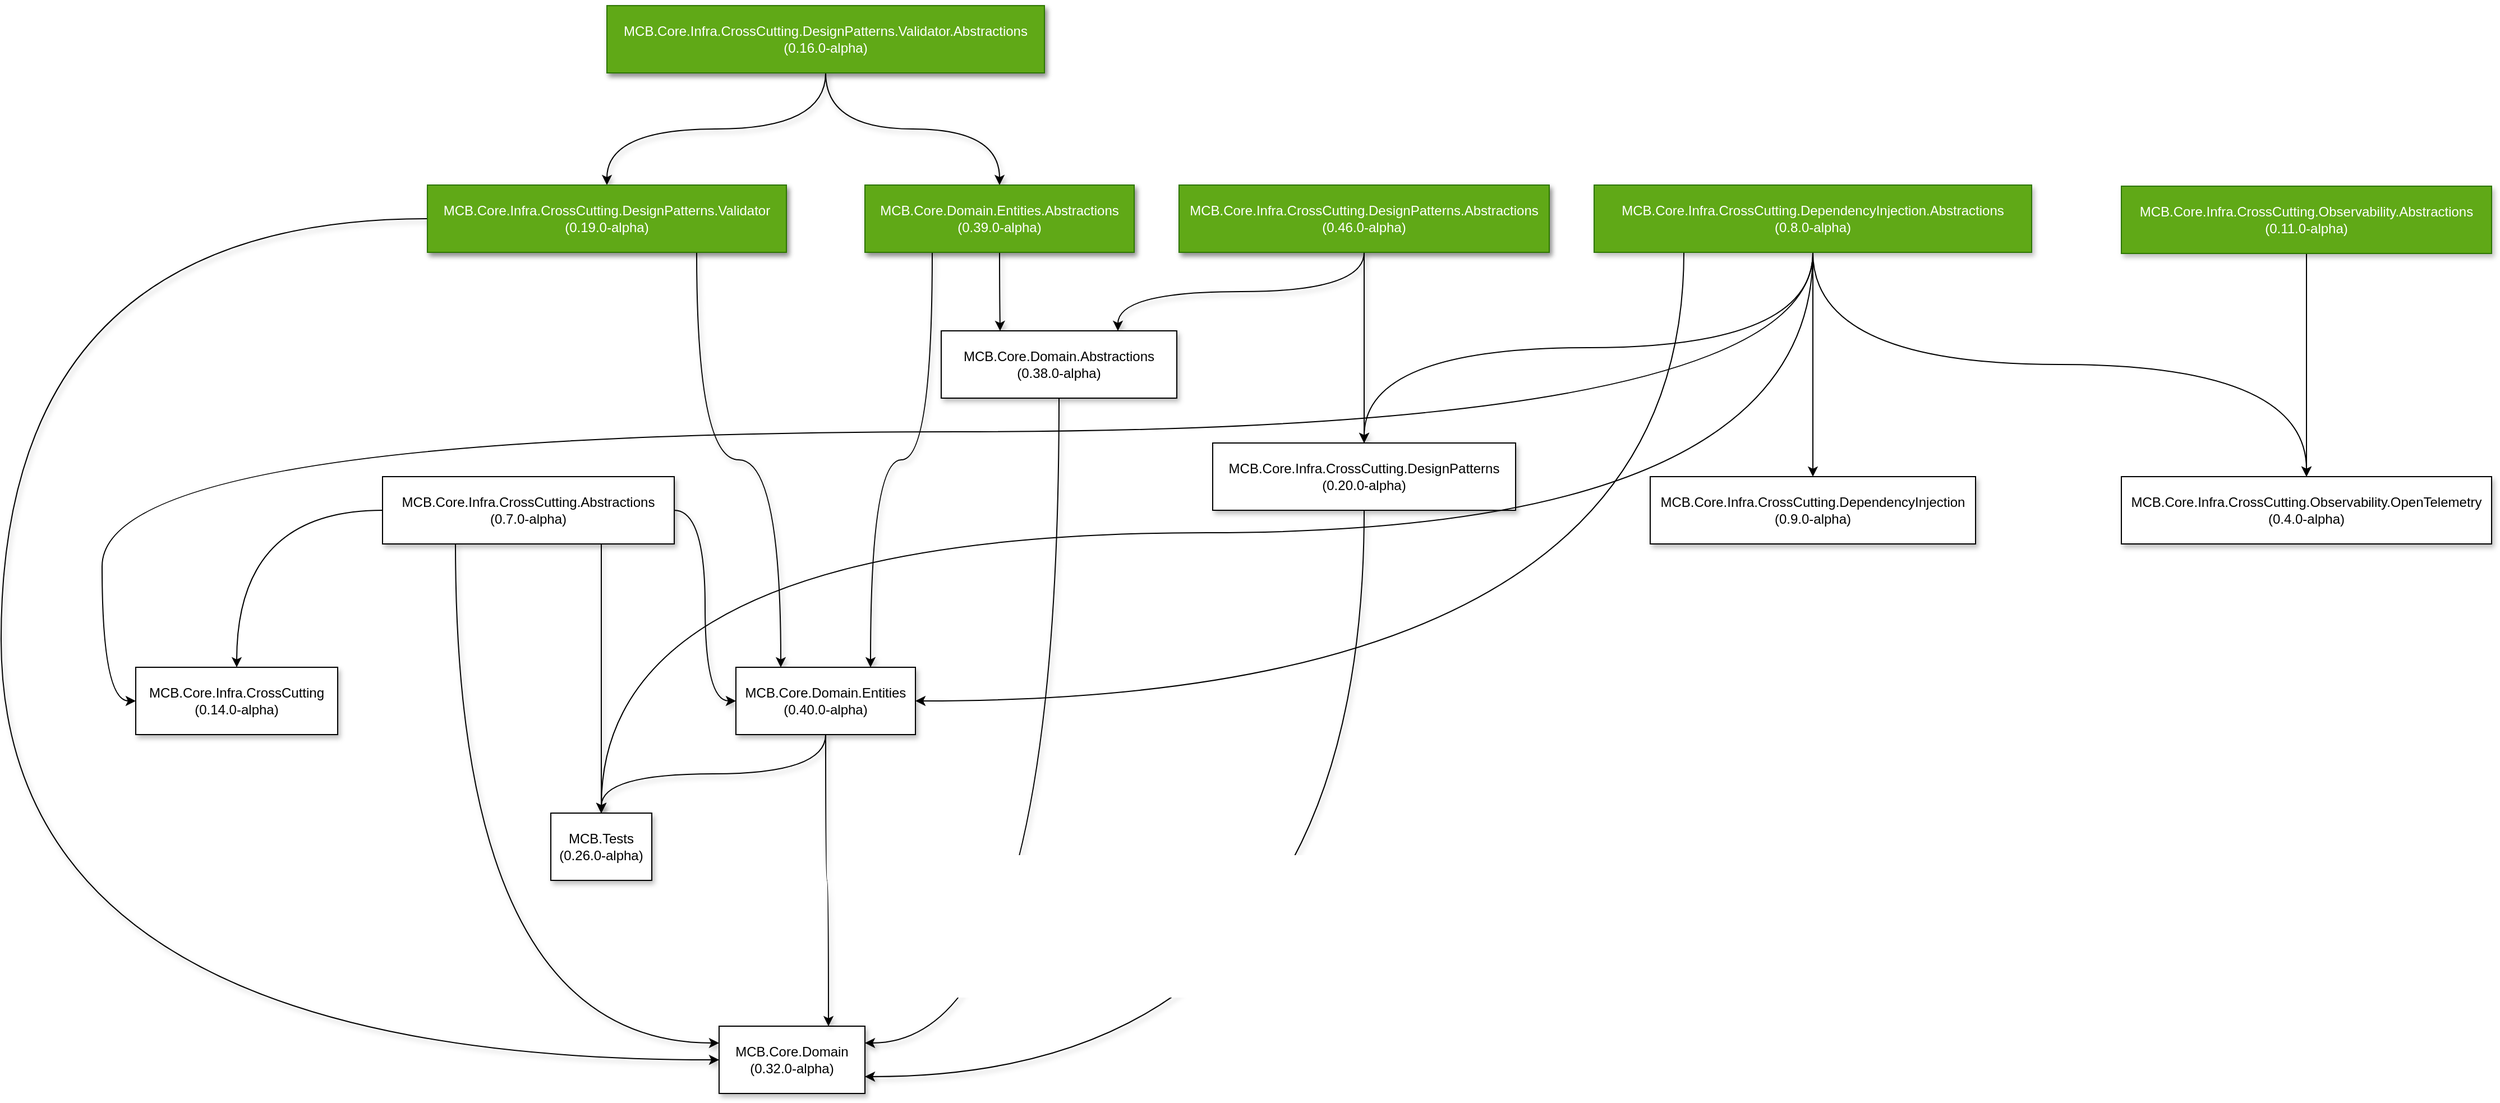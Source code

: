 <mxfile version="20.8.16" type="device"><diagram id="06RkCpFbpH6f8UlhYa3Y" name="Page-1"><mxGraphModel dx="2856" dy="984" grid="1" gridSize="10" guides="1" tooltips="1" connect="1" arrows="1" fold="1" page="1" pageScale="1" pageWidth="1169" pageHeight="827" math="0" shadow="0"><root><mxCell id="0"/><mxCell id="1" parent="0"/><mxCell id="PcA1VfBWENAPqxb3NAZG-33" style="edgeStyle=orthogonalEdgeStyle;rounded=0;orthogonalLoop=1;jettySize=auto;html=1;exitX=0.75;exitY=1;exitDx=0;exitDy=0;shadow=1;curved=1;" parent="1" source="wrAOR2XyxHAR7YnAa5zK-1" target="PcA1VfBWENAPqxb3NAZG-27" edge="1"><mxGeometry relative="1" as="geometry"/></mxCell><mxCell id="PcA1VfBWENAPqxb3NAZG-41" style="edgeStyle=orthogonalEdgeStyle;rounded=0;orthogonalLoop=1;jettySize=auto;html=1;exitX=0.25;exitY=1;exitDx=0;exitDy=0;entryX=0;entryY=0.25;entryDx=0;entryDy=0;shadow=1;curved=1;" parent="1" source="wrAOR2XyxHAR7YnAa5zK-1" target="PcA1VfBWENAPqxb3NAZG-14" edge="1"><mxGeometry relative="1" as="geometry"/></mxCell><mxCell id="tfhzQsaDoBt_08WCgqQs-1" style="edgeStyle=orthogonalEdgeStyle;rounded=0;orthogonalLoop=1;jettySize=auto;html=1;exitX=1;exitY=0.5;exitDx=0;exitDy=0;entryX=0;entryY=0.5;entryDx=0;entryDy=0;shadow=1;curved=1;" parent="1" source="wrAOR2XyxHAR7YnAa5zK-1" target="PcA1VfBWENAPqxb3NAZG-15" edge="1"><mxGeometry relative="1" as="geometry"/></mxCell><mxCell id="3cqAHnnpNQM2DsdpvmZb-2" style="edgeStyle=orthogonalEdgeStyle;rounded=0;orthogonalLoop=1;jettySize=auto;html=1;curved=1;" parent="1" source="wrAOR2XyxHAR7YnAa5zK-1" target="3cqAHnnpNQM2DsdpvmZb-1" edge="1"><mxGeometry relative="1" as="geometry"/></mxCell><mxCell id="wrAOR2XyxHAR7YnAa5zK-1" value="MCB.Core.Infra.CrossCutting.Abstractions&lt;br&gt;(0.7.0-alpha)" style="rounded=0;whiteSpace=wrap;html=1;shadow=1;" parent="1" vertex="1"><mxGeometry x="100" y="460" width="260" height="60" as="geometry"/></mxCell><mxCell id="PcA1VfBWENAPqxb3NAZG-3" value="" style="edgeStyle=orthogonalEdgeStyle;rounded=0;orthogonalLoop=1;jettySize=auto;html=1;shadow=1;curved=1;" parent="1" source="PcA1VfBWENAPqxb3NAZG-1" target="PcA1VfBWENAPqxb3NAZG-2" edge="1"><mxGeometry relative="1" as="geometry"/></mxCell><mxCell id="PcA1VfBWENAPqxb3NAZG-36" style="edgeStyle=orthogonalEdgeStyle;rounded=0;orthogonalLoop=1;jettySize=auto;html=1;exitX=0.5;exitY=1;exitDx=0;exitDy=0;entryX=0.75;entryY=0;entryDx=0;entryDy=0;shadow=1;curved=1;" parent="1" source="PcA1VfBWENAPqxb3NAZG-1" target="PcA1VfBWENAPqxb3NAZG-9" edge="1"><mxGeometry relative="1" as="geometry"/></mxCell><mxCell id="PcA1VfBWENAPqxb3NAZG-1" value="MCB.Core.Infra.CrossCutting.DesignPatterns.Abstractions&lt;br&gt;(0.33.0-alpha)" style="rounded=0;whiteSpace=wrap;html=1;shadow=1;fillColor=#dae8fc;strokeColor=#6c8ebf;" parent="1" vertex="1"><mxGeometry x="810" y="200" width="330" height="60" as="geometry"/></mxCell><mxCell id="PcA1VfBWENAPqxb3NAZG-37" style="edgeStyle=orthogonalEdgeStyle;rounded=0;orthogonalLoop=1;jettySize=auto;html=1;exitX=0.5;exitY=1;exitDx=0;exitDy=0;entryX=1;entryY=0.75;entryDx=0;entryDy=0;shadow=1;curved=1;" parent="1" source="PcA1VfBWENAPqxb3NAZG-2" target="PcA1VfBWENAPqxb3NAZG-14" edge="1"><mxGeometry relative="1" as="geometry"/></mxCell><mxCell id="PcA1VfBWENAPqxb3NAZG-2" value="MCB.Core.Infra.CrossCutting.DesignPatterns&lt;br&gt;(0.20.0-alpha)" style="rounded=0;whiteSpace=wrap;html=1;shadow=1;" parent="1" vertex="1"><mxGeometry x="840" y="430" width="270" height="60" as="geometry"/></mxCell><mxCell id="PcA1VfBWENAPqxb3NAZG-25" style="edgeStyle=orthogonalEdgeStyle;rounded=0;orthogonalLoop=1;jettySize=auto;html=1;exitX=0.5;exitY=1;exitDx=0;exitDy=0;shadow=1;curved=1;" parent="1" source="PcA1VfBWENAPqxb3NAZG-4" target="PcA1VfBWENAPqxb3NAZG-5" edge="1"><mxGeometry relative="1" as="geometry"/></mxCell><mxCell id="PcA1VfBWENAPqxb3NAZG-26" style="edgeStyle=orthogonalEdgeStyle;rounded=0;orthogonalLoop=1;jettySize=auto;html=1;exitX=0.5;exitY=1;exitDx=0;exitDy=0;shadow=1;curved=1;" parent="1" source="PcA1VfBWENAPqxb3NAZG-4" target="PcA1VfBWENAPqxb3NAZG-7" edge="1"><mxGeometry relative="1" as="geometry"/></mxCell><mxCell id="PcA1VfBWENAPqxb3NAZG-4" value="MCB.Core.Infra.CrossCutting.DesignPatterns.Validator.Abstractions&lt;br&gt;(0.13.0-alpha)" style="rounded=0;whiteSpace=wrap;html=1;shadow=1;fillColor=#dae8fc;strokeColor=#6c8ebf;" parent="1" vertex="1"><mxGeometry x="300" y="40" width="390" height="60" as="geometry"/></mxCell><mxCell id="PcA1VfBWENAPqxb3NAZG-38" style="edgeStyle=orthogonalEdgeStyle;rounded=0;orthogonalLoop=1;jettySize=auto;html=1;exitX=0.75;exitY=1;exitDx=0;exitDy=0;entryX=0.25;entryY=0;entryDx=0;entryDy=0;shadow=1;curved=1;" parent="1" source="PcA1VfBWENAPqxb3NAZG-5" target="PcA1VfBWENAPqxb3NAZG-15" edge="1"><mxGeometry relative="1" as="geometry"/></mxCell><mxCell id="PcA1VfBWENAPqxb3NAZG-39" style="edgeStyle=orthogonalEdgeStyle;rounded=0;orthogonalLoop=1;jettySize=auto;html=1;exitX=0;exitY=0.5;exitDx=0;exitDy=0;entryX=0;entryY=0.5;entryDx=0;entryDy=0;shadow=1;curved=1;" parent="1" source="PcA1VfBWENAPqxb3NAZG-5" target="PcA1VfBWENAPqxb3NAZG-14" edge="1"><mxGeometry relative="1" as="geometry"><Array as="points"><mxPoint x="-240" y="230"/><mxPoint x="-240" y="980"/></Array></mxGeometry></mxCell><mxCell id="PcA1VfBWENAPqxb3NAZG-5" value="MCB.Core.Infra.CrossCutting.DesignPatterns.Validator&lt;br&gt;(0.16.0-alpha)" style="rounded=0;whiteSpace=wrap;html=1;shadow=1;fillColor=#d5e8d4;strokeColor=#82b366;" parent="1" vertex="1"><mxGeometry x="140" y="200" width="320" height="60" as="geometry"/></mxCell><mxCell id="PcA1VfBWENAPqxb3NAZG-31" style="edgeStyle=orthogonalEdgeStyle;rounded=0;orthogonalLoop=1;jettySize=auto;html=1;exitX=0.5;exitY=1;exitDx=0;exitDy=0;entryX=0.25;entryY=0;entryDx=0;entryDy=0;shadow=1;curved=1;" parent="1" source="PcA1VfBWENAPqxb3NAZG-7" target="PcA1VfBWENAPqxb3NAZG-9" edge="1"><mxGeometry relative="1" as="geometry"/></mxCell><mxCell id="tfhzQsaDoBt_08WCgqQs-2" style="edgeStyle=orthogonalEdgeStyle;rounded=0;orthogonalLoop=1;jettySize=auto;html=1;exitX=0.25;exitY=1;exitDx=0;exitDy=0;entryX=0.75;entryY=0;entryDx=0;entryDy=0;shadow=1;curved=1;" parent="1" source="PcA1VfBWENAPqxb3NAZG-7" target="PcA1VfBWENAPqxb3NAZG-15" edge="1"><mxGeometry relative="1" as="geometry"/></mxCell><mxCell id="PcA1VfBWENAPqxb3NAZG-7" value="MCB.Core.Domain.Entities.Abstractions&lt;br&gt;(0.27.0-alpha)" style="rounded=0;whiteSpace=wrap;html=1;shadow=1;fillColor=#dae8fc;strokeColor=#6c8ebf;" parent="1" vertex="1"><mxGeometry x="530" y="200" width="240" height="60" as="geometry"/></mxCell><mxCell id="PcA1VfBWENAPqxb3NAZG-42" style="edgeStyle=orthogonalEdgeStyle;rounded=0;orthogonalLoop=1;jettySize=auto;html=1;exitX=0.5;exitY=1;exitDx=0;exitDy=0;entryX=1;entryY=0.25;entryDx=0;entryDy=0;shadow=1;curved=1;" parent="1" source="PcA1VfBWENAPqxb3NAZG-9" target="PcA1VfBWENAPqxb3NAZG-14" edge="1"><mxGeometry relative="1" as="geometry"/></mxCell><mxCell id="PcA1VfBWENAPqxb3NAZG-9" value="MCB.Core.Domain.Abstractions&lt;br&gt;(0.38.0-alpha)" style="rounded=0;whiteSpace=wrap;html=1;shadow=1;" parent="1" vertex="1"><mxGeometry x="598" y="330" width="210" height="60" as="geometry"/></mxCell><mxCell id="PcA1VfBWENAPqxb3NAZG-14" value="MCB.Core.Domain&lt;br&gt;(0.32.0-alpha)" style="rounded=0;whiteSpace=wrap;html=1;shadow=1;" parent="1" vertex="1"><mxGeometry x="400" y="950" width="130" height="60" as="geometry"/></mxCell><mxCell id="PcA1VfBWENAPqxb3NAZG-44" style="edgeStyle=orthogonalEdgeStyle;rounded=0;orthogonalLoop=1;jettySize=auto;html=1;exitX=0.5;exitY=1;exitDx=0;exitDy=0;entryX=0.75;entryY=0;entryDx=0;entryDy=0;shadow=1;curved=1;" parent="1" source="PcA1VfBWENAPqxb3NAZG-15" target="PcA1VfBWENAPqxb3NAZG-14" edge="1"><mxGeometry relative="1" as="geometry"/></mxCell><mxCell id="dP3vPYSttG-R8qExbE_N-1" style="edgeStyle=orthogonalEdgeStyle;rounded=0;orthogonalLoop=1;jettySize=auto;html=1;entryX=0.5;entryY=1;entryDx=0;entryDy=0;exitX=0.5;exitY=0;exitDx=0;exitDy=0;startArrow=classic;startFill=1;endArrow=none;endFill=0;shadow=1;curved=1;" parent="1" source="PcA1VfBWENAPqxb3NAZG-27" target="PcA1VfBWENAPqxb3NAZG-15" edge="1"><mxGeometry relative="1" as="geometry"><mxPoint x="410" y="640" as="sourcePoint"/></mxGeometry></mxCell><mxCell id="PcA1VfBWENAPqxb3NAZG-15" value="MCB.Core.Domain.Entities&lt;br&gt;(0.40.0-alpha)" style="rounded=0;whiteSpace=wrap;html=1;shadow=1;" parent="1" vertex="1"><mxGeometry x="415" y="630" width="160" height="60" as="geometry"/></mxCell><mxCell id="PcA1VfBWENAPqxb3NAZG-27" value="MCB.Tests&lt;br&gt;(0.26.0-alpha)" style="rounded=0;whiteSpace=wrap;html=1;shadow=1;" parent="1" vertex="1"><mxGeometry x="250" y="760" width="90" height="60" as="geometry"/></mxCell><mxCell id="AIoY1_LYFTvYuZsFRKm3-2" style="edgeStyle=orthogonalEdgeStyle;rounded=0;orthogonalLoop=1;jettySize=auto;html=1;exitX=0.5;exitY=1;exitDx=0;exitDy=0;entryX=0.5;entryY=0;entryDx=0;entryDy=0;curved=1;" parent="1" source="AIoY1_LYFTvYuZsFRKm3-1" target="PcA1VfBWENAPqxb3NAZG-2" edge="1"><mxGeometry relative="1" as="geometry"/></mxCell><mxCell id="_YuqJYS4G-YNdIc33ko4-2" style="edgeStyle=orthogonalEdgeStyle;rounded=0;orthogonalLoop=1;jettySize=auto;html=1;exitX=0.5;exitY=1;exitDx=0;exitDy=0;entryX=0.5;entryY=0;entryDx=0;entryDy=0;curved=1;" parent="1" source="AIoY1_LYFTvYuZsFRKm3-1" target="_YuqJYS4G-YNdIc33ko4-1" edge="1"><mxGeometry relative="1" as="geometry"/></mxCell><mxCell id="ERngwKMEvM7hqib9lWvg-1" style="edgeStyle=orthogonalEdgeStyle;rounded=0;orthogonalLoop=1;jettySize=auto;html=1;exitX=0.5;exitY=1;exitDx=0;exitDy=0;entryX=0.5;entryY=0;entryDx=0;entryDy=0;curved=1;" parent="1" source="AIoY1_LYFTvYuZsFRKm3-1" target="PcA1VfBWENAPqxb3NAZG-27" edge="1"><mxGeometry relative="1" as="geometry"/></mxCell><mxCell id="3cqAHnnpNQM2DsdpvmZb-3" style="edgeStyle=orthogonalEdgeStyle;curved=1;rounded=0;orthogonalLoop=1;jettySize=auto;html=1;exitX=0.5;exitY=1;exitDx=0;exitDy=0;" parent="1" source="AIoY1_LYFTvYuZsFRKm3-1" target="3cqAHnnpNQM2DsdpvmZb-1" edge="1"><mxGeometry relative="1" as="geometry"><Array as="points"><mxPoint x="1375" y="420"/><mxPoint x="-150" y="420"/><mxPoint x="-150" y="660"/></Array></mxGeometry></mxCell><mxCell id="MQBYVpclV9uvugGXTFHh-1" style="edgeStyle=orthogonalEdgeStyle;orthogonalLoop=1;jettySize=auto;html=1;entryX=1;entryY=0.5;entryDx=0;entryDy=0;curved=1;" parent="1" source="AIoY1_LYFTvYuZsFRKm3-1" target="PcA1VfBWENAPqxb3NAZG-15" edge="1"><mxGeometry relative="1" as="geometry"><Array as="points"><mxPoint x="1260" y="660"/></Array></mxGeometry></mxCell><mxCell id="MQBYVpclV9uvugGXTFHh-5" style="edgeStyle=orthogonalEdgeStyle;curved=1;orthogonalLoop=1;jettySize=auto;html=1;exitX=0.5;exitY=1;exitDx=0;exitDy=0;entryX=0.5;entryY=0;entryDx=0;entryDy=0;" parent="1" source="AIoY1_LYFTvYuZsFRKm3-1" target="MQBYVpclV9uvugGXTFHh-3" edge="1"><mxGeometry relative="1" as="geometry"/></mxCell><mxCell id="AIoY1_LYFTvYuZsFRKm3-1" value="MCB.Core.Infra.CrossCutting.DependencyInjection.Abstractions&lt;br&gt;(0.8.0-alpha)" style="rounded=0;whiteSpace=wrap;html=1;shadow=1;fillColor=#60a917;fontColor=#ffffff;strokeColor=#2D7600;" parent="1" vertex="1"><mxGeometry x="1180" y="200" width="390" height="60" as="geometry"/></mxCell><mxCell id="_YuqJYS4G-YNdIc33ko4-1" value="MCB.Core.Infra.CrossCutting.DependencyInjection&lt;br&gt;(0.9.0-alpha)" style="rounded=0;whiteSpace=wrap;html=1;shadow=1;" parent="1" vertex="1"><mxGeometry x="1230" y="460" width="290" height="60" as="geometry"/></mxCell><mxCell id="3cqAHnnpNQM2DsdpvmZb-1" value="MCB.Core.Infra.CrossCutting&lt;br&gt;(0.14.0-alpha)" style="rounded=0;whiteSpace=wrap;html=1;shadow=1;" parent="1" vertex="1"><mxGeometry x="-120" y="630" width="180" height="60" as="geometry"/></mxCell><mxCell id="uEwJerE6B5b-o7ht-VVY-1" value="MCB.Core.Infra.CrossCutting.DesignPatterns.Validator.Abstractions&lt;br&gt;(0.16.0-alpha)" style="rounded=0;whiteSpace=wrap;html=1;shadow=1;fillColor=#60a917;fontColor=#ffffff;strokeColor=#2D7600;" parent="1" vertex="1"><mxGeometry x="300" y="40" width="390" height="60" as="geometry"/></mxCell><mxCell id="uEwJerE6B5b-o7ht-VVY-2" value="MCB.Core.Infra.CrossCutting.DesignPatterns.Validator&lt;br&gt;(0.19.0-alpha)" style="rounded=0;whiteSpace=wrap;html=1;shadow=1;fillColor=#60a917;fontColor=#ffffff;strokeColor=#2D7600;" parent="1" vertex="1"><mxGeometry x="140" y="200" width="320" height="60" as="geometry"/></mxCell><mxCell id="uEwJerE6B5b-o7ht-VVY-3" value="MCB.Core.Domain.Entities.Abstractions&lt;br&gt;(0.39.0-alpha)" style="rounded=0;whiteSpace=wrap;html=1;shadow=1;fillColor=#60a917;fontColor=#ffffff;strokeColor=#2D7600;" parent="1" vertex="1"><mxGeometry x="530" y="200" width="240" height="60" as="geometry"/></mxCell><mxCell id="uEwJerE6B5b-o7ht-VVY-4" value="MCB.Core.Infra.CrossCutting.DesignPatterns.Abstractions&lt;br&gt;(0.46.0-alpha)" style="rounded=0;whiteSpace=wrap;html=1;shadow=1;fillColor=#60a917;fontColor=#ffffff;strokeColor=#2D7600;" parent="1" vertex="1"><mxGeometry x="810" y="200" width="330" height="60" as="geometry"/></mxCell><mxCell id="MQBYVpclV9uvugGXTFHh-4" style="edgeStyle=orthogonalEdgeStyle;curved=1;orthogonalLoop=1;jettySize=auto;html=1;" parent="1" source="MQBYVpclV9uvugGXTFHh-2" target="MQBYVpclV9uvugGXTFHh-3" edge="1"><mxGeometry relative="1" as="geometry"/></mxCell><mxCell id="MQBYVpclV9uvugGXTFHh-2" value="MCB.Core.Infra.CrossCutting.Observability.Abstractions&lt;br&gt;(0.11.0-alpha)" style="rounded=0;whiteSpace=wrap;html=1;shadow=1;fillColor=#60a917;fontColor=#ffffff;strokeColor=#2D7600;" parent="1" vertex="1"><mxGeometry x="1650" y="201" width="330" height="60" as="geometry"/></mxCell><mxCell id="MQBYVpclV9uvugGXTFHh-3" value="MCB.Core.Infra.CrossCutting.Observability.OpenTelemetry&lt;br&gt;(0.4.0-alpha)" style="rounded=0;whiteSpace=wrap;html=1;shadow=1;" parent="1" vertex="1"><mxGeometry x="1650" y="460" width="330" height="60" as="geometry"/></mxCell></root></mxGraphModel></diagram></mxfile>